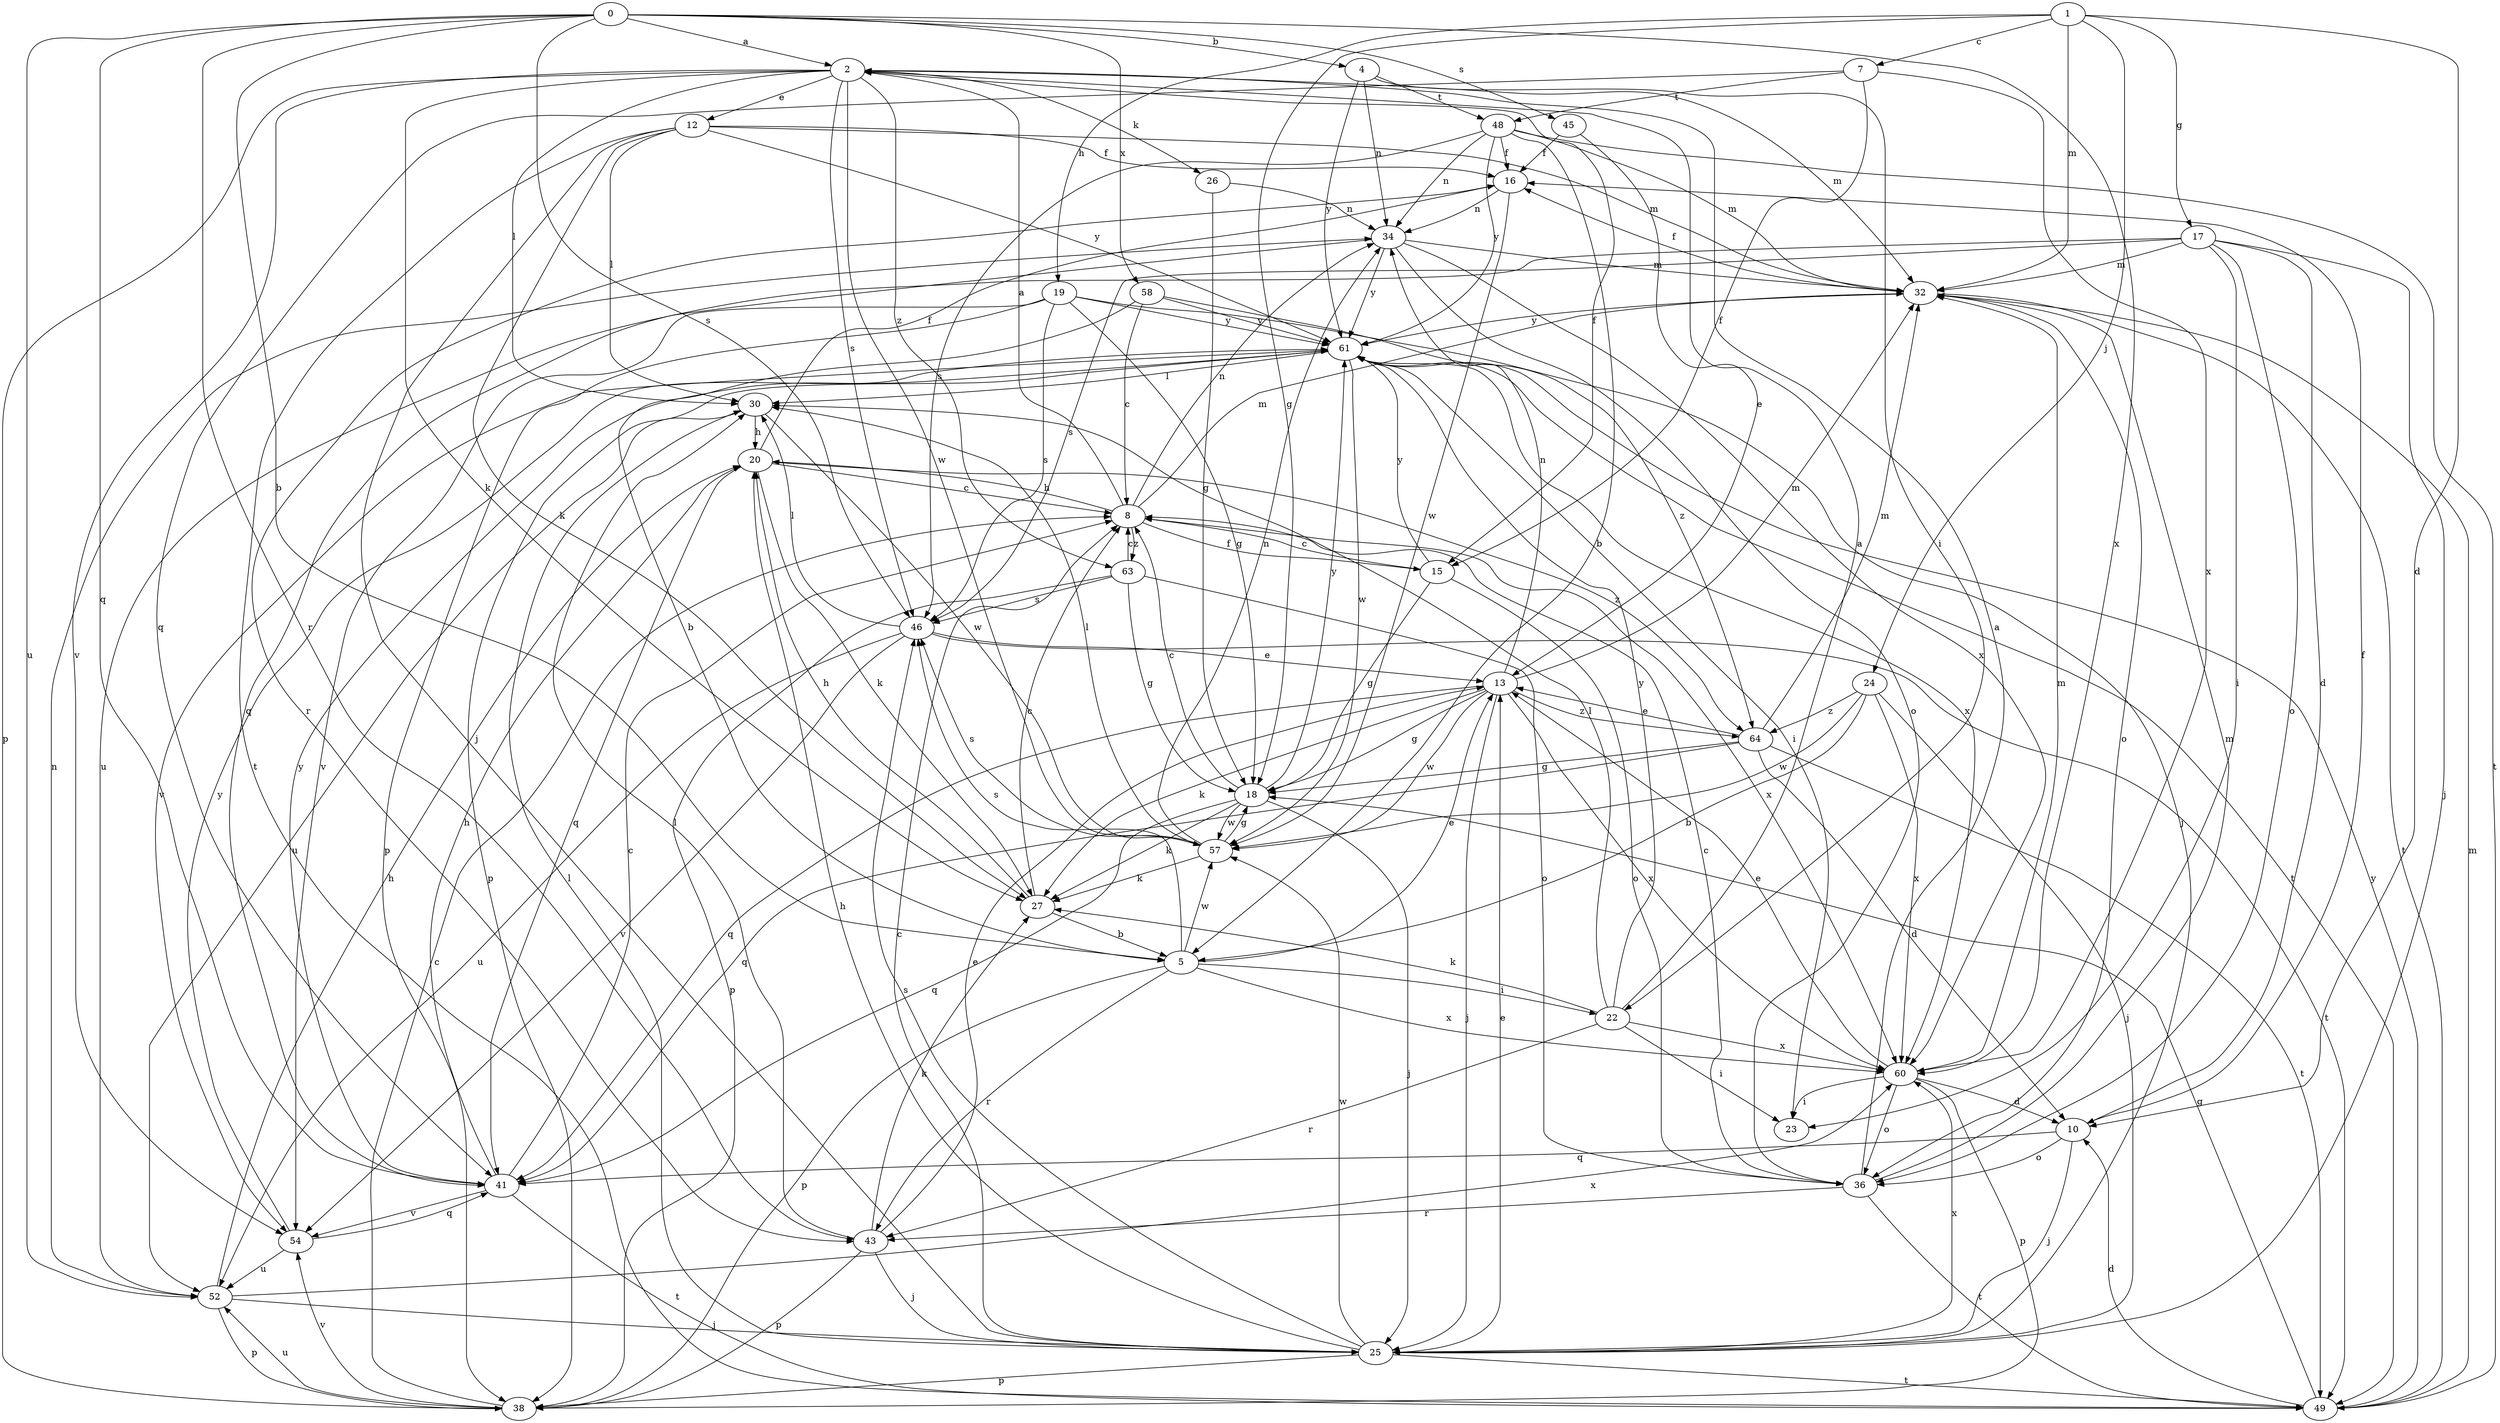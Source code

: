 strict digraph  {
0;
1;
2;
4;
5;
7;
8;
10;
12;
13;
15;
16;
17;
18;
19;
20;
22;
23;
24;
25;
26;
27;
30;
32;
34;
36;
38;
41;
43;
45;
46;
48;
49;
52;
54;
57;
58;
60;
61;
63;
64;
0 -> 2  [label=a];
0 -> 4  [label=b];
0 -> 5  [label=b];
0 -> 41  [label=q];
0 -> 43  [label=r];
0 -> 45  [label=s];
0 -> 46  [label=s];
0 -> 52  [label=u];
0 -> 58  [label=x];
0 -> 60  [label=x];
1 -> 7  [label=c];
1 -> 10  [label=d];
1 -> 17  [label=g];
1 -> 18  [label=g];
1 -> 19  [label=h];
1 -> 24  [label=j];
1 -> 32  [label=m];
2 -> 12  [label=e];
2 -> 15  [label=f];
2 -> 26  [label=k];
2 -> 27  [label=k];
2 -> 30  [label=l];
2 -> 32  [label=m];
2 -> 38  [label=p];
2 -> 46  [label=s];
2 -> 54  [label=v];
2 -> 57  [label=w];
2 -> 63  [label=z];
4 -> 22  [label=i];
4 -> 34  [label=n];
4 -> 48  [label=t];
4 -> 61  [label=y];
5 -> 13  [label=e];
5 -> 22  [label=i];
5 -> 38  [label=p];
5 -> 43  [label=r];
5 -> 46  [label=s];
5 -> 57  [label=w];
5 -> 60  [label=x];
7 -> 15  [label=f];
7 -> 41  [label=q];
7 -> 48  [label=t];
7 -> 60  [label=x];
8 -> 2  [label=a];
8 -> 15  [label=f];
8 -> 20  [label=h];
8 -> 32  [label=m];
8 -> 34  [label=n];
8 -> 60  [label=x];
8 -> 63  [label=z];
10 -> 16  [label=f];
10 -> 25  [label=j];
10 -> 36  [label=o];
10 -> 41  [label=q];
12 -> 16  [label=f];
12 -> 25  [label=j];
12 -> 27  [label=k];
12 -> 30  [label=l];
12 -> 32  [label=m];
12 -> 49  [label=t];
12 -> 61  [label=y];
13 -> 18  [label=g];
13 -> 25  [label=j];
13 -> 27  [label=k];
13 -> 32  [label=m];
13 -> 34  [label=n];
13 -> 41  [label=q];
13 -> 57  [label=w];
13 -> 60  [label=x];
13 -> 64  [label=z];
15 -> 8  [label=c];
15 -> 18  [label=g];
15 -> 36  [label=o];
15 -> 61  [label=y];
16 -> 34  [label=n];
16 -> 43  [label=r];
16 -> 57  [label=w];
17 -> 10  [label=d];
17 -> 23  [label=i];
17 -> 25  [label=j];
17 -> 32  [label=m];
17 -> 36  [label=o];
17 -> 46  [label=s];
17 -> 52  [label=u];
18 -> 8  [label=c];
18 -> 25  [label=j];
18 -> 27  [label=k];
18 -> 41  [label=q];
18 -> 57  [label=w];
18 -> 61  [label=y];
19 -> 18  [label=g];
19 -> 25  [label=j];
19 -> 38  [label=p];
19 -> 46  [label=s];
19 -> 54  [label=v];
19 -> 61  [label=y];
20 -> 8  [label=c];
20 -> 16  [label=f];
20 -> 27  [label=k];
20 -> 41  [label=q];
20 -> 64  [label=z];
22 -> 2  [label=a];
22 -> 23  [label=i];
22 -> 27  [label=k];
22 -> 30  [label=l];
22 -> 43  [label=r];
22 -> 60  [label=x];
22 -> 61  [label=y];
24 -> 5  [label=b];
24 -> 25  [label=j];
24 -> 57  [label=w];
24 -> 60  [label=x];
24 -> 64  [label=z];
25 -> 8  [label=c];
25 -> 13  [label=e];
25 -> 20  [label=h];
25 -> 30  [label=l];
25 -> 38  [label=p];
25 -> 46  [label=s];
25 -> 49  [label=t];
25 -> 57  [label=w];
25 -> 60  [label=x];
26 -> 18  [label=g];
26 -> 34  [label=n];
27 -> 5  [label=b];
27 -> 8  [label=c];
27 -> 20  [label=h];
30 -> 20  [label=h];
30 -> 52  [label=u];
30 -> 57  [label=w];
32 -> 16  [label=f];
32 -> 36  [label=o];
32 -> 49  [label=t];
32 -> 61  [label=y];
34 -> 32  [label=m];
34 -> 36  [label=o];
34 -> 41  [label=q];
34 -> 60  [label=x];
34 -> 61  [label=y];
36 -> 2  [label=a];
36 -> 8  [label=c];
36 -> 32  [label=m];
36 -> 43  [label=r];
36 -> 49  [label=t];
38 -> 8  [label=c];
38 -> 52  [label=u];
38 -> 54  [label=v];
41 -> 8  [label=c];
41 -> 20  [label=h];
41 -> 49  [label=t];
41 -> 54  [label=v];
41 -> 61  [label=y];
43 -> 13  [label=e];
43 -> 25  [label=j];
43 -> 27  [label=k];
43 -> 30  [label=l];
43 -> 38  [label=p];
45 -> 13  [label=e];
45 -> 16  [label=f];
46 -> 13  [label=e];
46 -> 30  [label=l];
46 -> 49  [label=t];
46 -> 52  [label=u];
46 -> 54  [label=v];
48 -> 5  [label=b];
48 -> 16  [label=f];
48 -> 32  [label=m];
48 -> 34  [label=n];
48 -> 46  [label=s];
48 -> 49  [label=t];
48 -> 61  [label=y];
49 -> 10  [label=d];
49 -> 18  [label=g];
49 -> 32  [label=m];
49 -> 61  [label=y];
52 -> 20  [label=h];
52 -> 25  [label=j];
52 -> 34  [label=n];
52 -> 38  [label=p];
52 -> 60  [label=x];
54 -> 41  [label=q];
54 -> 52  [label=u];
54 -> 61  [label=y];
57 -> 18  [label=g];
57 -> 27  [label=k];
57 -> 30  [label=l];
57 -> 34  [label=n];
57 -> 46  [label=s];
58 -> 5  [label=b];
58 -> 8  [label=c];
58 -> 61  [label=y];
58 -> 64  [label=z];
60 -> 10  [label=d];
60 -> 13  [label=e];
60 -> 23  [label=i];
60 -> 32  [label=m];
60 -> 36  [label=o];
60 -> 38  [label=p];
61 -> 23  [label=i];
61 -> 30  [label=l];
61 -> 38  [label=p];
61 -> 49  [label=t];
61 -> 54  [label=v];
61 -> 57  [label=w];
61 -> 60  [label=x];
63 -> 8  [label=c];
63 -> 18  [label=g];
63 -> 36  [label=o];
63 -> 38  [label=p];
63 -> 46  [label=s];
64 -> 10  [label=d];
64 -> 13  [label=e];
64 -> 18  [label=g];
64 -> 32  [label=m];
64 -> 41  [label=q];
64 -> 49  [label=t];
}

